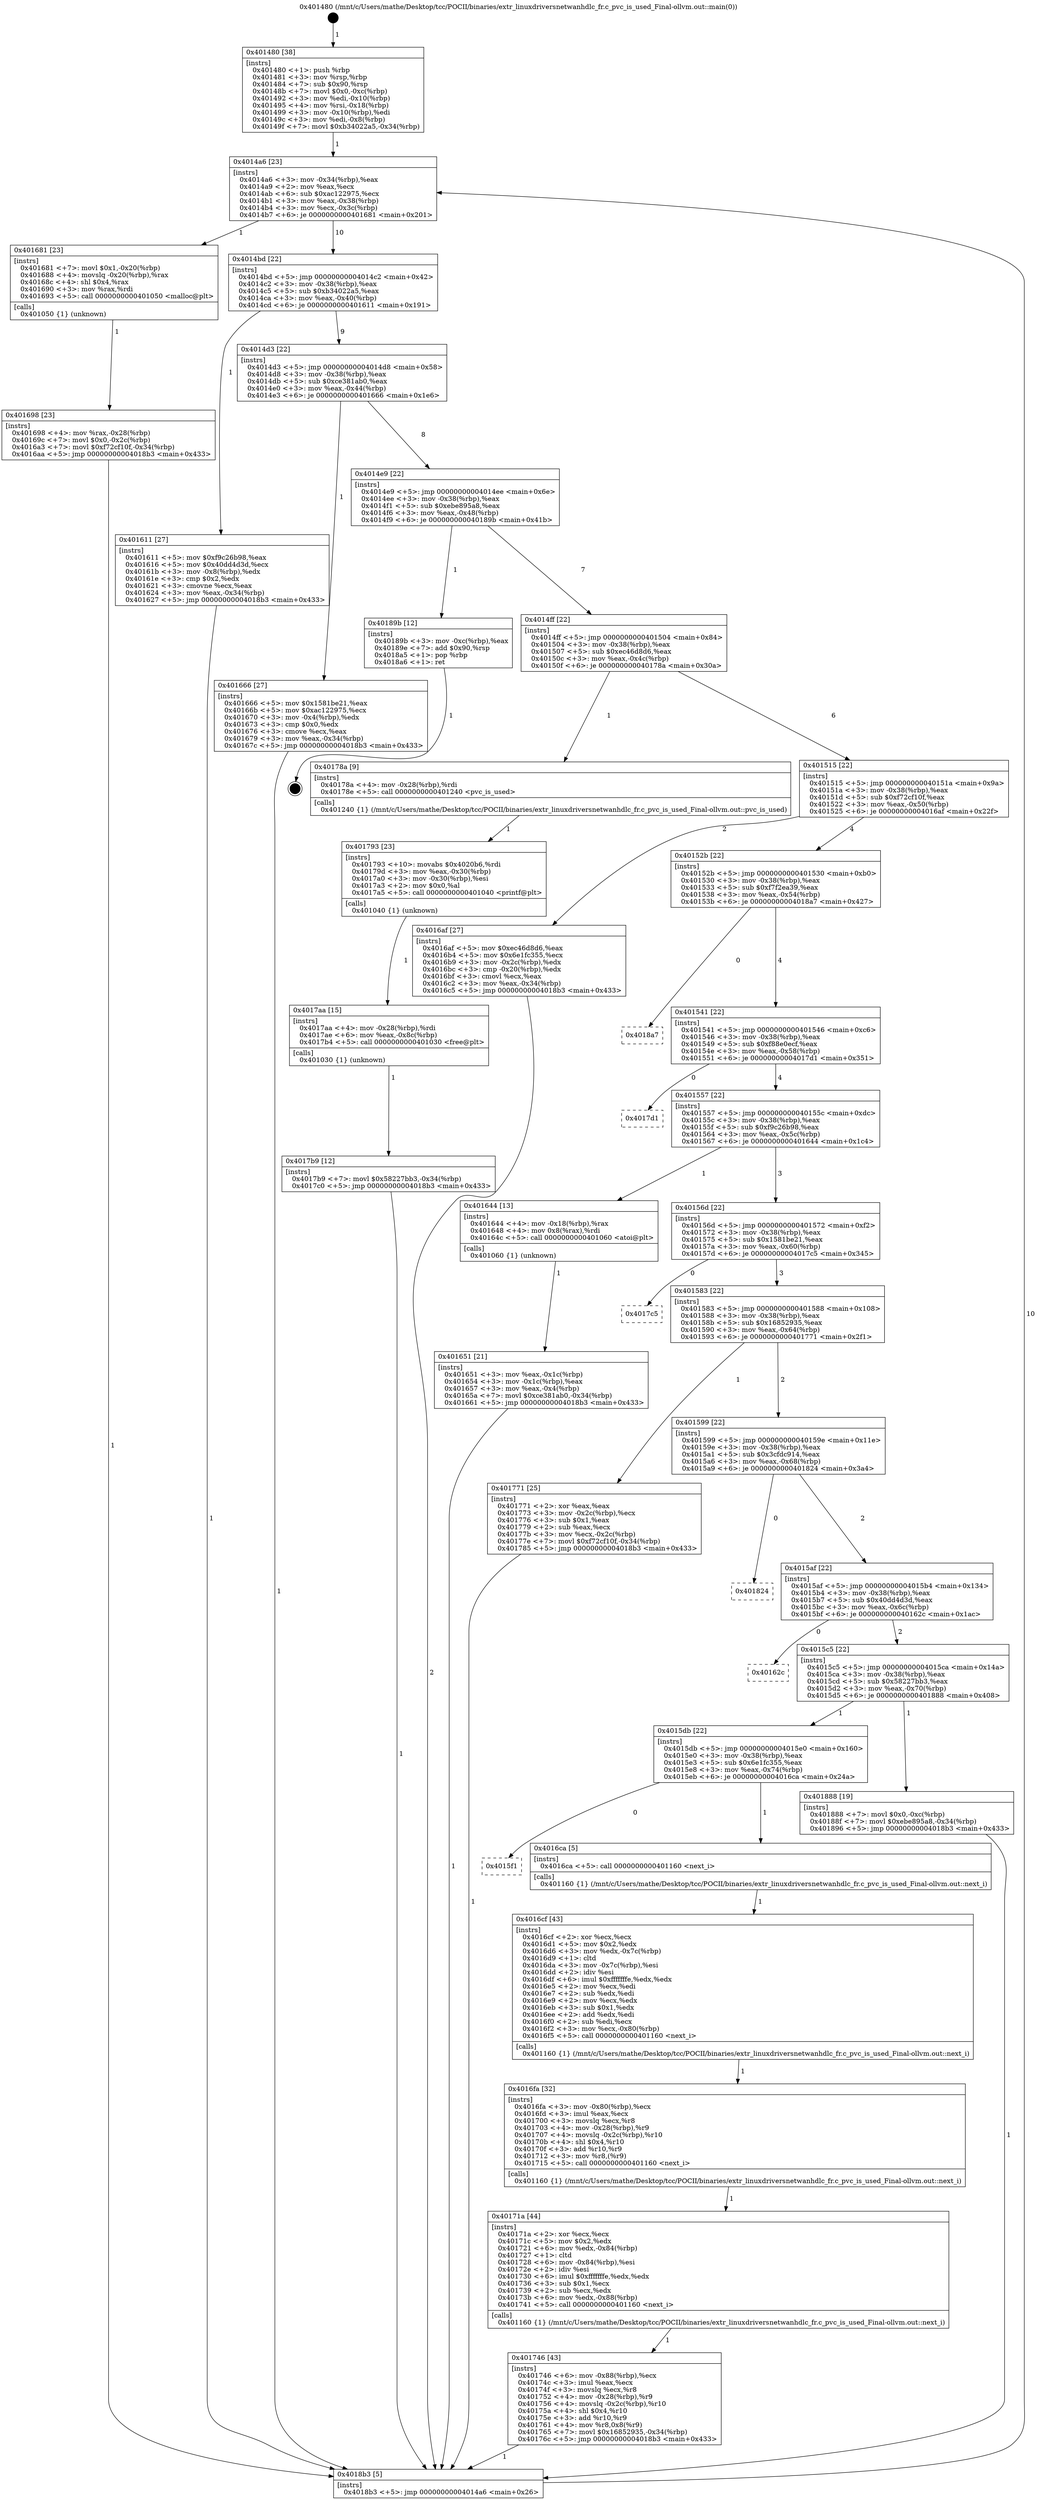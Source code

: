 digraph "0x401480" {
  label = "0x401480 (/mnt/c/Users/mathe/Desktop/tcc/POCII/binaries/extr_linuxdriversnetwanhdlc_fr.c_pvc_is_used_Final-ollvm.out::main(0))"
  labelloc = "t"
  node[shape=record]

  Entry [label="",width=0.3,height=0.3,shape=circle,fillcolor=black,style=filled]
  "0x4014a6" [label="{
     0x4014a6 [23]\l
     | [instrs]\l
     &nbsp;&nbsp;0x4014a6 \<+3\>: mov -0x34(%rbp),%eax\l
     &nbsp;&nbsp;0x4014a9 \<+2\>: mov %eax,%ecx\l
     &nbsp;&nbsp;0x4014ab \<+6\>: sub $0xac122975,%ecx\l
     &nbsp;&nbsp;0x4014b1 \<+3\>: mov %eax,-0x38(%rbp)\l
     &nbsp;&nbsp;0x4014b4 \<+3\>: mov %ecx,-0x3c(%rbp)\l
     &nbsp;&nbsp;0x4014b7 \<+6\>: je 0000000000401681 \<main+0x201\>\l
  }"]
  "0x401681" [label="{
     0x401681 [23]\l
     | [instrs]\l
     &nbsp;&nbsp;0x401681 \<+7\>: movl $0x1,-0x20(%rbp)\l
     &nbsp;&nbsp;0x401688 \<+4\>: movslq -0x20(%rbp),%rax\l
     &nbsp;&nbsp;0x40168c \<+4\>: shl $0x4,%rax\l
     &nbsp;&nbsp;0x401690 \<+3\>: mov %rax,%rdi\l
     &nbsp;&nbsp;0x401693 \<+5\>: call 0000000000401050 \<malloc@plt\>\l
     | [calls]\l
     &nbsp;&nbsp;0x401050 \{1\} (unknown)\l
  }"]
  "0x4014bd" [label="{
     0x4014bd [22]\l
     | [instrs]\l
     &nbsp;&nbsp;0x4014bd \<+5\>: jmp 00000000004014c2 \<main+0x42\>\l
     &nbsp;&nbsp;0x4014c2 \<+3\>: mov -0x38(%rbp),%eax\l
     &nbsp;&nbsp;0x4014c5 \<+5\>: sub $0xb34022a5,%eax\l
     &nbsp;&nbsp;0x4014ca \<+3\>: mov %eax,-0x40(%rbp)\l
     &nbsp;&nbsp;0x4014cd \<+6\>: je 0000000000401611 \<main+0x191\>\l
  }"]
  Exit [label="",width=0.3,height=0.3,shape=circle,fillcolor=black,style=filled,peripheries=2]
  "0x401611" [label="{
     0x401611 [27]\l
     | [instrs]\l
     &nbsp;&nbsp;0x401611 \<+5\>: mov $0xf9c26b98,%eax\l
     &nbsp;&nbsp;0x401616 \<+5\>: mov $0x40dd4d3d,%ecx\l
     &nbsp;&nbsp;0x40161b \<+3\>: mov -0x8(%rbp),%edx\l
     &nbsp;&nbsp;0x40161e \<+3\>: cmp $0x2,%edx\l
     &nbsp;&nbsp;0x401621 \<+3\>: cmovne %ecx,%eax\l
     &nbsp;&nbsp;0x401624 \<+3\>: mov %eax,-0x34(%rbp)\l
     &nbsp;&nbsp;0x401627 \<+5\>: jmp 00000000004018b3 \<main+0x433\>\l
  }"]
  "0x4014d3" [label="{
     0x4014d3 [22]\l
     | [instrs]\l
     &nbsp;&nbsp;0x4014d3 \<+5\>: jmp 00000000004014d8 \<main+0x58\>\l
     &nbsp;&nbsp;0x4014d8 \<+3\>: mov -0x38(%rbp),%eax\l
     &nbsp;&nbsp;0x4014db \<+5\>: sub $0xce381ab0,%eax\l
     &nbsp;&nbsp;0x4014e0 \<+3\>: mov %eax,-0x44(%rbp)\l
     &nbsp;&nbsp;0x4014e3 \<+6\>: je 0000000000401666 \<main+0x1e6\>\l
  }"]
  "0x4018b3" [label="{
     0x4018b3 [5]\l
     | [instrs]\l
     &nbsp;&nbsp;0x4018b3 \<+5\>: jmp 00000000004014a6 \<main+0x26\>\l
  }"]
  "0x401480" [label="{
     0x401480 [38]\l
     | [instrs]\l
     &nbsp;&nbsp;0x401480 \<+1\>: push %rbp\l
     &nbsp;&nbsp;0x401481 \<+3\>: mov %rsp,%rbp\l
     &nbsp;&nbsp;0x401484 \<+7\>: sub $0x90,%rsp\l
     &nbsp;&nbsp;0x40148b \<+7\>: movl $0x0,-0xc(%rbp)\l
     &nbsp;&nbsp;0x401492 \<+3\>: mov %edi,-0x10(%rbp)\l
     &nbsp;&nbsp;0x401495 \<+4\>: mov %rsi,-0x18(%rbp)\l
     &nbsp;&nbsp;0x401499 \<+3\>: mov -0x10(%rbp),%edi\l
     &nbsp;&nbsp;0x40149c \<+3\>: mov %edi,-0x8(%rbp)\l
     &nbsp;&nbsp;0x40149f \<+7\>: movl $0xb34022a5,-0x34(%rbp)\l
  }"]
  "0x4017b9" [label="{
     0x4017b9 [12]\l
     | [instrs]\l
     &nbsp;&nbsp;0x4017b9 \<+7\>: movl $0x58227bb3,-0x34(%rbp)\l
     &nbsp;&nbsp;0x4017c0 \<+5\>: jmp 00000000004018b3 \<main+0x433\>\l
  }"]
  "0x401666" [label="{
     0x401666 [27]\l
     | [instrs]\l
     &nbsp;&nbsp;0x401666 \<+5\>: mov $0x1581be21,%eax\l
     &nbsp;&nbsp;0x40166b \<+5\>: mov $0xac122975,%ecx\l
     &nbsp;&nbsp;0x401670 \<+3\>: mov -0x4(%rbp),%edx\l
     &nbsp;&nbsp;0x401673 \<+3\>: cmp $0x0,%edx\l
     &nbsp;&nbsp;0x401676 \<+3\>: cmove %ecx,%eax\l
     &nbsp;&nbsp;0x401679 \<+3\>: mov %eax,-0x34(%rbp)\l
     &nbsp;&nbsp;0x40167c \<+5\>: jmp 00000000004018b3 \<main+0x433\>\l
  }"]
  "0x4014e9" [label="{
     0x4014e9 [22]\l
     | [instrs]\l
     &nbsp;&nbsp;0x4014e9 \<+5\>: jmp 00000000004014ee \<main+0x6e\>\l
     &nbsp;&nbsp;0x4014ee \<+3\>: mov -0x38(%rbp),%eax\l
     &nbsp;&nbsp;0x4014f1 \<+5\>: sub $0xebe895a8,%eax\l
     &nbsp;&nbsp;0x4014f6 \<+3\>: mov %eax,-0x48(%rbp)\l
     &nbsp;&nbsp;0x4014f9 \<+6\>: je 000000000040189b \<main+0x41b\>\l
  }"]
  "0x4017aa" [label="{
     0x4017aa [15]\l
     | [instrs]\l
     &nbsp;&nbsp;0x4017aa \<+4\>: mov -0x28(%rbp),%rdi\l
     &nbsp;&nbsp;0x4017ae \<+6\>: mov %eax,-0x8c(%rbp)\l
     &nbsp;&nbsp;0x4017b4 \<+5\>: call 0000000000401030 \<free@plt\>\l
     | [calls]\l
     &nbsp;&nbsp;0x401030 \{1\} (unknown)\l
  }"]
  "0x40189b" [label="{
     0x40189b [12]\l
     | [instrs]\l
     &nbsp;&nbsp;0x40189b \<+3\>: mov -0xc(%rbp),%eax\l
     &nbsp;&nbsp;0x40189e \<+7\>: add $0x90,%rsp\l
     &nbsp;&nbsp;0x4018a5 \<+1\>: pop %rbp\l
     &nbsp;&nbsp;0x4018a6 \<+1\>: ret\l
  }"]
  "0x4014ff" [label="{
     0x4014ff [22]\l
     | [instrs]\l
     &nbsp;&nbsp;0x4014ff \<+5\>: jmp 0000000000401504 \<main+0x84\>\l
     &nbsp;&nbsp;0x401504 \<+3\>: mov -0x38(%rbp),%eax\l
     &nbsp;&nbsp;0x401507 \<+5\>: sub $0xec46d8d6,%eax\l
     &nbsp;&nbsp;0x40150c \<+3\>: mov %eax,-0x4c(%rbp)\l
     &nbsp;&nbsp;0x40150f \<+6\>: je 000000000040178a \<main+0x30a\>\l
  }"]
  "0x401793" [label="{
     0x401793 [23]\l
     | [instrs]\l
     &nbsp;&nbsp;0x401793 \<+10\>: movabs $0x4020b6,%rdi\l
     &nbsp;&nbsp;0x40179d \<+3\>: mov %eax,-0x30(%rbp)\l
     &nbsp;&nbsp;0x4017a0 \<+3\>: mov -0x30(%rbp),%esi\l
     &nbsp;&nbsp;0x4017a3 \<+2\>: mov $0x0,%al\l
     &nbsp;&nbsp;0x4017a5 \<+5\>: call 0000000000401040 \<printf@plt\>\l
     | [calls]\l
     &nbsp;&nbsp;0x401040 \{1\} (unknown)\l
  }"]
  "0x40178a" [label="{
     0x40178a [9]\l
     | [instrs]\l
     &nbsp;&nbsp;0x40178a \<+4\>: mov -0x28(%rbp),%rdi\l
     &nbsp;&nbsp;0x40178e \<+5\>: call 0000000000401240 \<pvc_is_used\>\l
     | [calls]\l
     &nbsp;&nbsp;0x401240 \{1\} (/mnt/c/Users/mathe/Desktop/tcc/POCII/binaries/extr_linuxdriversnetwanhdlc_fr.c_pvc_is_used_Final-ollvm.out::pvc_is_used)\l
  }"]
  "0x401515" [label="{
     0x401515 [22]\l
     | [instrs]\l
     &nbsp;&nbsp;0x401515 \<+5\>: jmp 000000000040151a \<main+0x9a\>\l
     &nbsp;&nbsp;0x40151a \<+3\>: mov -0x38(%rbp),%eax\l
     &nbsp;&nbsp;0x40151d \<+5\>: sub $0xf72cf10f,%eax\l
     &nbsp;&nbsp;0x401522 \<+3\>: mov %eax,-0x50(%rbp)\l
     &nbsp;&nbsp;0x401525 \<+6\>: je 00000000004016af \<main+0x22f\>\l
  }"]
  "0x401746" [label="{
     0x401746 [43]\l
     | [instrs]\l
     &nbsp;&nbsp;0x401746 \<+6\>: mov -0x88(%rbp),%ecx\l
     &nbsp;&nbsp;0x40174c \<+3\>: imul %eax,%ecx\l
     &nbsp;&nbsp;0x40174f \<+3\>: movslq %ecx,%r8\l
     &nbsp;&nbsp;0x401752 \<+4\>: mov -0x28(%rbp),%r9\l
     &nbsp;&nbsp;0x401756 \<+4\>: movslq -0x2c(%rbp),%r10\l
     &nbsp;&nbsp;0x40175a \<+4\>: shl $0x4,%r10\l
     &nbsp;&nbsp;0x40175e \<+3\>: add %r10,%r9\l
     &nbsp;&nbsp;0x401761 \<+4\>: mov %r8,0x8(%r9)\l
     &nbsp;&nbsp;0x401765 \<+7\>: movl $0x16852935,-0x34(%rbp)\l
     &nbsp;&nbsp;0x40176c \<+5\>: jmp 00000000004018b3 \<main+0x433\>\l
  }"]
  "0x4016af" [label="{
     0x4016af [27]\l
     | [instrs]\l
     &nbsp;&nbsp;0x4016af \<+5\>: mov $0xec46d8d6,%eax\l
     &nbsp;&nbsp;0x4016b4 \<+5\>: mov $0x6e1fc355,%ecx\l
     &nbsp;&nbsp;0x4016b9 \<+3\>: mov -0x2c(%rbp),%edx\l
     &nbsp;&nbsp;0x4016bc \<+3\>: cmp -0x20(%rbp),%edx\l
     &nbsp;&nbsp;0x4016bf \<+3\>: cmovl %ecx,%eax\l
     &nbsp;&nbsp;0x4016c2 \<+3\>: mov %eax,-0x34(%rbp)\l
     &nbsp;&nbsp;0x4016c5 \<+5\>: jmp 00000000004018b3 \<main+0x433\>\l
  }"]
  "0x40152b" [label="{
     0x40152b [22]\l
     | [instrs]\l
     &nbsp;&nbsp;0x40152b \<+5\>: jmp 0000000000401530 \<main+0xb0\>\l
     &nbsp;&nbsp;0x401530 \<+3\>: mov -0x38(%rbp),%eax\l
     &nbsp;&nbsp;0x401533 \<+5\>: sub $0xf7f2ea39,%eax\l
     &nbsp;&nbsp;0x401538 \<+3\>: mov %eax,-0x54(%rbp)\l
     &nbsp;&nbsp;0x40153b \<+6\>: je 00000000004018a7 \<main+0x427\>\l
  }"]
  "0x40171a" [label="{
     0x40171a [44]\l
     | [instrs]\l
     &nbsp;&nbsp;0x40171a \<+2\>: xor %ecx,%ecx\l
     &nbsp;&nbsp;0x40171c \<+5\>: mov $0x2,%edx\l
     &nbsp;&nbsp;0x401721 \<+6\>: mov %edx,-0x84(%rbp)\l
     &nbsp;&nbsp;0x401727 \<+1\>: cltd\l
     &nbsp;&nbsp;0x401728 \<+6\>: mov -0x84(%rbp),%esi\l
     &nbsp;&nbsp;0x40172e \<+2\>: idiv %esi\l
     &nbsp;&nbsp;0x401730 \<+6\>: imul $0xfffffffe,%edx,%edx\l
     &nbsp;&nbsp;0x401736 \<+3\>: sub $0x1,%ecx\l
     &nbsp;&nbsp;0x401739 \<+2\>: sub %ecx,%edx\l
     &nbsp;&nbsp;0x40173b \<+6\>: mov %edx,-0x88(%rbp)\l
     &nbsp;&nbsp;0x401741 \<+5\>: call 0000000000401160 \<next_i\>\l
     | [calls]\l
     &nbsp;&nbsp;0x401160 \{1\} (/mnt/c/Users/mathe/Desktop/tcc/POCII/binaries/extr_linuxdriversnetwanhdlc_fr.c_pvc_is_used_Final-ollvm.out::next_i)\l
  }"]
  "0x4018a7" [label="{
     0x4018a7\l
  }", style=dashed]
  "0x401541" [label="{
     0x401541 [22]\l
     | [instrs]\l
     &nbsp;&nbsp;0x401541 \<+5\>: jmp 0000000000401546 \<main+0xc6\>\l
     &nbsp;&nbsp;0x401546 \<+3\>: mov -0x38(%rbp),%eax\l
     &nbsp;&nbsp;0x401549 \<+5\>: sub $0xf88e0ecf,%eax\l
     &nbsp;&nbsp;0x40154e \<+3\>: mov %eax,-0x58(%rbp)\l
     &nbsp;&nbsp;0x401551 \<+6\>: je 00000000004017d1 \<main+0x351\>\l
  }"]
  "0x4016fa" [label="{
     0x4016fa [32]\l
     | [instrs]\l
     &nbsp;&nbsp;0x4016fa \<+3\>: mov -0x80(%rbp),%ecx\l
     &nbsp;&nbsp;0x4016fd \<+3\>: imul %eax,%ecx\l
     &nbsp;&nbsp;0x401700 \<+3\>: movslq %ecx,%r8\l
     &nbsp;&nbsp;0x401703 \<+4\>: mov -0x28(%rbp),%r9\l
     &nbsp;&nbsp;0x401707 \<+4\>: movslq -0x2c(%rbp),%r10\l
     &nbsp;&nbsp;0x40170b \<+4\>: shl $0x4,%r10\l
     &nbsp;&nbsp;0x40170f \<+3\>: add %r10,%r9\l
     &nbsp;&nbsp;0x401712 \<+3\>: mov %r8,(%r9)\l
     &nbsp;&nbsp;0x401715 \<+5\>: call 0000000000401160 \<next_i\>\l
     | [calls]\l
     &nbsp;&nbsp;0x401160 \{1\} (/mnt/c/Users/mathe/Desktop/tcc/POCII/binaries/extr_linuxdriversnetwanhdlc_fr.c_pvc_is_used_Final-ollvm.out::next_i)\l
  }"]
  "0x4017d1" [label="{
     0x4017d1\l
  }", style=dashed]
  "0x401557" [label="{
     0x401557 [22]\l
     | [instrs]\l
     &nbsp;&nbsp;0x401557 \<+5\>: jmp 000000000040155c \<main+0xdc\>\l
     &nbsp;&nbsp;0x40155c \<+3\>: mov -0x38(%rbp),%eax\l
     &nbsp;&nbsp;0x40155f \<+5\>: sub $0xf9c26b98,%eax\l
     &nbsp;&nbsp;0x401564 \<+3\>: mov %eax,-0x5c(%rbp)\l
     &nbsp;&nbsp;0x401567 \<+6\>: je 0000000000401644 \<main+0x1c4\>\l
  }"]
  "0x4016cf" [label="{
     0x4016cf [43]\l
     | [instrs]\l
     &nbsp;&nbsp;0x4016cf \<+2\>: xor %ecx,%ecx\l
     &nbsp;&nbsp;0x4016d1 \<+5\>: mov $0x2,%edx\l
     &nbsp;&nbsp;0x4016d6 \<+3\>: mov %edx,-0x7c(%rbp)\l
     &nbsp;&nbsp;0x4016d9 \<+1\>: cltd\l
     &nbsp;&nbsp;0x4016da \<+3\>: mov -0x7c(%rbp),%esi\l
     &nbsp;&nbsp;0x4016dd \<+2\>: idiv %esi\l
     &nbsp;&nbsp;0x4016df \<+6\>: imul $0xfffffffe,%edx,%edx\l
     &nbsp;&nbsp;0x4016e5 \<+2\>: mov %ecx,%edi\l
     &nbsp;&nbsp;0x4016e7 \<+2\>: sub %edx,%edi\l
     &nbsp;&nbsp;0x4016e9 \<+2\>: mov %ecx,%edx\l
     &nbsp;&nbsp;0x4016eb \<+3\>: sub $0x1,%edx\l
     &nbsp;&nbsp;0x4016ee \<+2\>: add %edx,%edi\l
     &nbsp;&nbsp;0x4016f0 \<+2\>: sub %edi,%ecx\l
     &nbsp;&nbsp;0x4016f2 \<+3\>: mov %ecx,-0x80(%rbp)\l
     &nbsp;&nbsp;0x4016f5 \<+5\>: call 0000000000401160 \<next_i\>\l
     | [calls]\l
     &nbsp;&nbsp;0x401160 \{1\} (/mnt/c/Users/mathe/Desktop/tcc/POCII/binaries/extr_linuxdriversnetwanhdlc_fr.c_pvc_is_used_Final-ollvm.out::next_i)\l
  }"]
  "0x401644" [label="{
     0x401644 [13]\l
     | [instrs]\l
     &nbsp;&nbsp;0x401644 \<+4\>: mov -0x18(%rbp),%rax\l
     &nbsp;&nbsp;0x401648 \<+4\>: mov 0x8(%rax),%rdi\l
     &nbsp;&nbsp;0x40164c \<+5\>: call 0000000000401060 \<atoi@plt\>\l
     | [calls]\l
     &nbsp;&nbsp;0x401060 \{1\} (unknown)\l
  }"]
  "0x40156d" [label="{
     0x40156d [22]\l
     | [instrs]\l
     &nbsp;&nbsp;0x40156d \<+5\>: jmp 0000000000401572 \<main+0xf2\>\l
     &nbsp;&nbsp;0x401572 \<+3\>: mov -0x38(%rbp),%eax\l
     &nbsp;&nbsp;0x401575 \<+5\>: sub $0x1581be21,%eax\l
     &nbsp;&nbsp;0x40157a \<+3\>: mov %eax,-0x60(%rbp)\l
     &nbsp;&nbsp;0x40157d \<+6\>: je 00000000004017c5 \<main+0x345\>\l
  }"]
  "0x401651" [label="{
     0x401651 [21]\l
     | [instrs]\l
     &nbsp;&nbsp;0x401651 \<+3\>: mov %eax,-0x1c(%rbp)\l
     &nbsp;&nbsp;0x401654 \<+3\>: mov -0x1c(%rbp),%eax\l
     &nbsp;&nbsp;0x401657 \<+3\>: mov %eax,-0x4(%rbp)\l
     &nbsp;&nbsp;0x40165a \<+7\>: movl $0xce381ab0,-0x34(%rbp)\l
     &nbsp;&nbsp;0x401661 \<+5\>: jmp 00000000004018b3 \<main+0x433\>\l
  }"]
  "0x401698" [label="{
     0x401698 [23]\l
     | [instrs]\l
     &nbsp;&nbsp;0x401698 \<+4\>: mov %rax,-0x28(%rbp)\l
     &nbsp;&nbsp;0x40169c \<+7\>: movl $0x0,-0x2c(%rbp)\l
     &nbsp;&nbsp;0x4016a3 \<+7\>: movl $0xf72cf10f,-0x34(%rbp)\l
     &nbsp;&nbsp;0x4016aa \<+5\>: jmp 00000000004018b3 \<main+0x433\>\l
  }"]
  "0x4015f1" [label="{
     0x4015f1\l
  }", style=dashed]
  "0x4017c5" [label="{
     0x4017c5\l
  }", style=dashed]
  "0x401583" [label="{
     0x401583 [22]\l
     | [instrs]\l
     &nbsp;&nbsp;0x401583 \<+5\>: jmp 0000000000401588 \<main+0x108\>\l
     &nbsp;&nbsp;0x401588 \<+3\>: mov -0x38(%rbp),%eax\l
     &nbsp;&nbsp;0x40158b \<+5\>: sub $0x16852935,%eax\l
     &nbsp;&nbsp;0x401590 \<+3\>: mov %eax,-0x64(%rbp)\l
     &nbsp;&nbsp;0x401593 \<+6\>: je 0000000000401771 \<main+0x2f1\>\l
  }"]
  "0x4016ca" [label="{
     0x4016ca [5]\l
     | [instrs]\l
     &nbsp;&nbsp;0x4016ca \<+5\>: call 0000000000401160 \<next_i\>\l
     | [calls]\l
     &nbsp;&nbsp;0x401160 \{1\} (/mnt/c/Users/mathe/Desktop/tcc/POCII/binaries/extr_linuxdriversnetwanhdlc_fr.c_pvc_is_used_Final-ollvm.out::next_i)\l
  }"]
  "0x401771" [label="{
     0x401771 [25]\l
     | [instrs]\l
     &nbsp;&nbsp;0x401771 \<+2\>: xor %eax,%eax\l
     &nbsp;&nbsp;0x401773 \<+3\>: mov -0x2c(%rbp),%ecx\l
     &nbsp;&nbsp;0x401776 \<+3\>: sub $0x1,%eax\l
     &nbsp;&nbsp;0x401779 \<+2\>: sub %eax,%ecx\l
     &nbsp;&nbsp;0x40177b \<+3\>: mov %ecx,-0x2c(%rbp)\l
     &nbsp;&nbsp;0x40177e \<+7\>: movl $0xf72cf10f,-0x34(%rbp)\l
     &nbsp;&nbsp;0x401785 \<+5\>: jmp 00000000004018b3 \<main+0x433\>\l
  }"]
  "0x401599" [label="{
     0x401599 [22]\l
     | [instrs]\l
     &nbsp;&nbsp;0x401599 \<+5\>: jmp 000000000040159e \<main+0x11e\>\l
     &nbsp;&nbsp;0x40159e \<+3\>: mov -0x38(%rbp),%eax\l
     &nbsp;&nbsp;0x4015a1 \<+5\>: sub $0x3cfdc914,%eax\l
     &nbsp;&nbsp;0x4015a6 \<+3\>: mov %eax,-0x68(%rbp)\l
     &nbsp;&nbsp;0x4015a9 \<+6\>: je 0000000000401824 \<main+0x3a4\>\l
  }"]
  "0x4015db" [label="{
     0x4015db [22]\l
     | [instrs]\l
     &nbsp;&nbsp;0x4015db \<+5\>: jmp 00000000004015e0 \<main+0x160\>\l
     &nbsp;&nbsp;0x4015e0 \<+3\>: mov -0x38(%rbp),%eax\l
     &nbsp;&nbsp;0x4015e3 \<+5\>: sub $0x6e1fc355,%eax\l
     &nbsp;&nbsp;0x4015e8 \<+3\>: mov %eax,-0x74(%rbp)\l
     &nbsp;&nbsp;0x4015eb \<+6\>: je 00000000004016ca \<main+0x24a\>\l
  }"]
  "0x401824" [label="{
     0x401824\l
  }", style=dashed]
  "0x4015af" [label="{
     0x4015af [22]\l
     | [instrs]\l
     &nbsp;&nbsp;0x4015af \<+5\>: jmp 00000000004015b4 \<main+0x134\>\l
     &nbsp;&nbsp;0x4015b4 \<+3\>: mov -0x38(%rbp),%eax\l
     &nbsp;&nbsp;0x4015b7 \<+5\>: sub $0x40dd4d3d,%eax\l
     &nbsp;&nbsp;0x4015bc \<+3\>: mov %eax,-0x6c(%rbp)\l
     &nbsp;&nbsp;0x4015bf \<+6\>: je 000000000040162c \<main+0x1ac\>\l
  }"]
  "0x401888" [label="{
     0x401888 [19]\l
     | [instrs]\l
     &nbsp;&nbsp;0x401888 \<+7\>: movl $0x0,-0xc(%rbp)\l
     &nbsp;&nbsp;0x40188f \<+7\>: movl $0xebe895a8,-0x34(%rbp)\l
     &nbsp;&nbsp;0x401896 \<+5\>: jmp 00000000004018b3 \<main+0x433\>\l
  }"]
  "0x40162c" [label="{
     0x40162c\l
  }", style=dashed]
  "0x4015c5" [label="{
     0x4015c5 [22]\l
     | [instrs]\l
     &nbsp;&nbsp;0x4015c5 \<+5\>: jmp 00000000004015ca \<main+0x14a\>\l
     &nbsp;&nbsp;0x4015ca \<+3\>: mov -0x38(%rbp),%eax\l
     &nbsp;&nbsp;0x4015cd \<+5\>: sub $0x58227bb3,%eax\l
     &nbsp;&nbsp;0x4015d2 \<+3\>: mov %eax,-0x70(%rbp)\l
     &nbsp;&nbsp;0x4015d5 \<+6\>: je 0000000000401888 \<main+0x408\>\l
  }"]
  Entry -> "0x401480" [label=" 1"]
  "0x4014a6" -> "0x401681" [label=" 1"]
  "0x4014a6" -> "0x4014bd" [label=" 10"]
  "0x40189b" -> Exit [label=" 1"]
  "0x4014bd" -> "0x401611" [label=" 1"]
  "0x4014bd" -> "0x4014d3" [label=" 9"]
  "0x401611" -> "0x4018b3" [label=" 1"]
  "0x401480" -> "0x4014a6" [label=" 1"]
  "0x4018b3" -> "0x4014a6" [label=" 10"]
  "0x401888" -> "0x4018b3" [label=" 1"]
  "0x4014d3" -> "0x401666" [label=" 1"]
  "0x4014d3" -> "0x4014e9" [label=" 8"]
  "0x4017b9" -> "0x4018b3" [label=" 1"]
  "0x4014e9" -> "0x40189b" [label=" 1"]
  "0x4014e9" -> "0x4014ff" [label=" 7"]
  "0x4017aa" -> "0x4017b9" [label=" 1"]
  "0x4014ff" -> "0x40178a" [label=" 1"]
  "0x4014ff" -> "0x401515" [label=" 6"]
  "0x401793" -> "0x4017aa" [label=" 1"]
  "0x401515" -> "0x4016af" [label=" 2"]
  "0x401515" -> "0x40152b" [label=" 4"]
  "0x40178a" -> "0x401793" [label=" 1"]
  "0x40152b" -> "0x4018a7" [label=" 0"]
  "0x40152b" -> "0x401541" [label=" 4"]
  "0x401771" -> "0x4018b3" [label=" 1"]
  "0x401541" -> "0x4017d1" [label=" 0"]
  "0x401541" -> "0x401557" [label=" 4"]
  "0x401746" -> "0x4018b3" [label=" 1"]
  "0x401557" -> "0x401644" [label=" 1"]
  "0x401557" -> "0x40156d" [label=" 3"]
  "0x401644" -> "0x401651" [label=" 1"]
  "0x401651" -> "0x4018b3" [label=" 1"]
  "0x401666" -> "0x4018b3" [label=" 1"]
  "0x401681" -> "0x401698" [label=" 1"]
  "0x401698" -> "0x4018b3" [label=" 1"]
  "0x4016af" -> "0x4018b3" [label=" 2"]
  "0x40171a" -> "0x401746" [label=" 1"]
  "0x40156d" -> "0x4017c5" [label=" 0"]
  "0x40156d" -> "0x401583" [label=" 3"]
  "0x4016fa" -> "0x40171a" [label=" 1"]
  "0x401583" -> "0x401771" [label=" 1"]
  "0x401583" -> "0x401599" [label=" 2"]
  "0x4016cf" -> "0x4016fa" [label=" 1"]
  "0x401599" -> "0x401824" [label=" 0"]
  "0x401599" -> "0x4015af" [label=" 2"]
  "0x4015db" -> "0x4015f1" [label=" 0"]
  "0x4015af" -> "0x40162c" [label=" 0"]
  "0x4015af" -> "0x4015c5" [label=" 2"]
  "0x4015db" -> "0x4016ca" [label=" 1"]
  "0x4015c5" -> "0x401888" [label=" 1"]
  "0x4015c5" -> "0x4015db" [label=" 1"]
  "0x4016ca" -> "0x4016cf" [label=" 1"]
}
